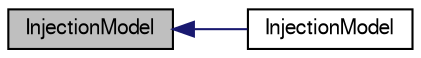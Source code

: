 digraph "InjectionModel"
{
  bgcolor="transparent";
  edge [fontname="FreeSans",fontsize="10",labelfontname="FreeSans",labelfontsize="10"];
  node [fontname="FreeSans",fontsize="10",shape=record];
  rankdir="LR";
  Node1 [label="InjectionModel",height=0.2,width=0.4,color="black", fillcolor="grey75", style="filled", fontcolor="black"];
  Node1 -> Node2 [dir="back",color="midnightblue",fontsize="10",style="solid",fontname="FreeSans"];
  Node2 [label="InjectionModel",height=0.2,width=0.4,color="black",URL="$a24074.html#a6c37e64789e8b61dfc662338fc6e80c8",tooltip="Construct from dictionary. "];
}
